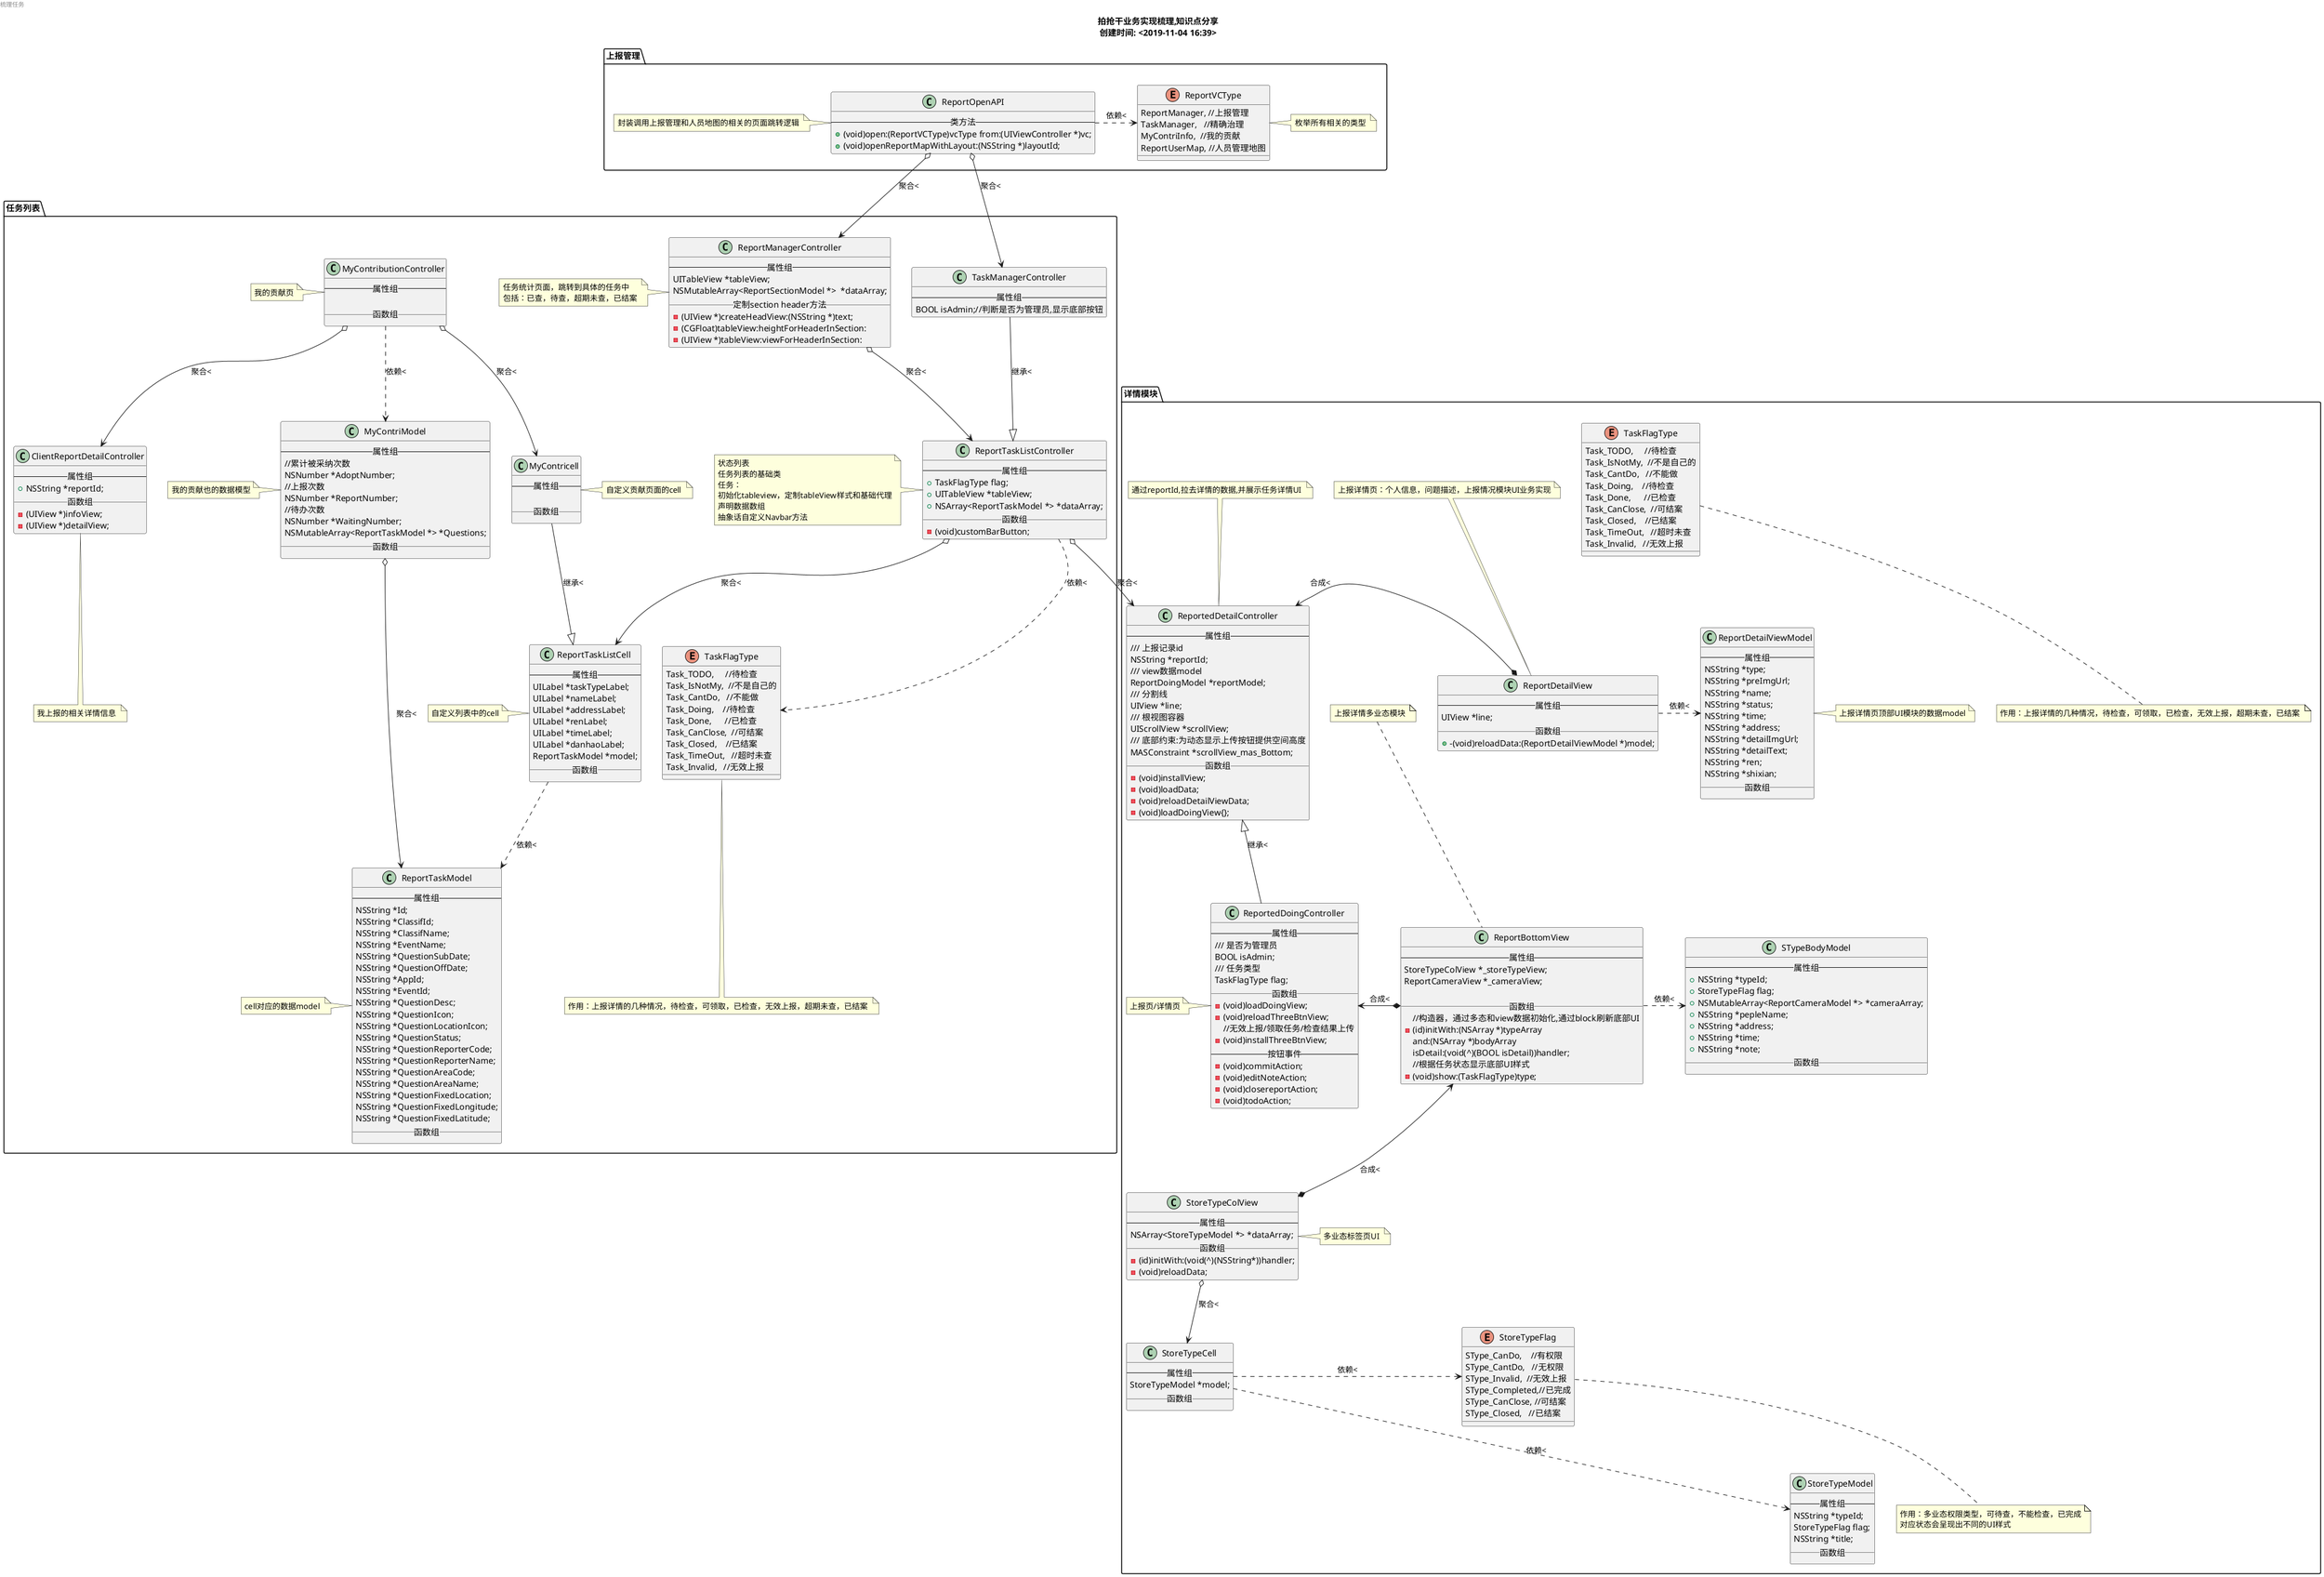 
#+BEGIN_SRC plantuml :file ~/Desktop/test.png
  @startuml
  scale 1
  page 1x1
  title
          拍抢干业务实现梳理,知识点分享
          创建时间: <2019-11-04 16:39>
          endtitle
          left header
                  梳理任务
          endheader
          'package，node，folder，frame，cloud，database'
          folder "上报管理" as reportM{

                  class "ReportOpenAPI" as reportapi {
                          --类方法--
                          +(void)open:(ReportVCType)vcType from:(UIViewController *)vc;
                          +(void)openReportMapWithLayout:(NSString *)layoutId;
                  }
                  enum "ReportVCType" as reporttype {
                          ReportManager, //上报管理
                          TaskManager,   //精确治理
                          MyContriInfo,  //我的贡献
                          ReportUserMap, //人员管理地图
                  }


                  note left of reportapi
                          封装调用上报管理和人员地图的相关的页面跳转逻辑 
                  end note
                  note right of reporttype
                          枚举所有相关的类型 
                  end note

                  reportapi .right.> reporttype:依赖<

          }
          'package，node，folder，frame，cloud，database'
          folder "任务列表" as tasklist{
                  class "ReportManagerController" as reportmag {
                          --属性组 --
                          UITableView *tableView;
                          NSMutableArray<ReportSectionModel *>  *dataArray; 
                          __ 定制section header方法__
                          -(UIView *)createHeadView:(NSString *)text;
                          -(CGFloat)tableView:heightForHeaderInSection:
                          -(UIView *)tableView:viewForHeaderInSection:
                  }
                  class "ReportTaskListController" as baselist {
                          --属性组 --
                          +TaskFlagType flag;
                          +UITableView *tableView;
                          +NSArray<ReportTaskModel *> *dataArray;
                          __ 函数组__
                          -(void)customBarButton;
                  }


                  class "TaskManagerController" as taskmger {
                          --属性组 --
                          BOOL isAdmin;//判断是否为管理员,显示底部按钮
                  }
                  class "MyContributionController" as mycon {
                          --属性组 --

                          __ 函数组__
                  }
                  class "MyContriModel" as myconmodel {
                          --属性组 --
                          //累计被采纳次数
                          NSNumber *AdoptNumber;
                          //上报次数
                          NSNumber *ReportNumber;
                          //待办次数
                          NSNumber *WaitingNumber;
                          NSMutableArray<ReportTaskModel *> *Questions;
                          __ 函数组__
                  }
                  class "ClientReportDetailController" as clientdetail {
                          --属性组 --
                          +NSString *reportId;
                          __ 函数组__
                          -(UIView *)infoView;
                          -(UIView *)detailView;
                  }
                  class "ReportTaskListCell" as basecell {
                          --属性组 --
                          UILabel *taskTypeLabel;
                          UILabel *nameLabel;
                          UILabel *addressLabel;
                          UILabel *renLabel;
                          UILabel *timeLabel;
                          UILabel *danhaoLabel;
                          ReportTaskModel *model;
                          __ 函数组__
                  }
                  class "MyContricell" as myconcell {
                          --属性组 --

                          __ 函数组__
                  }
                  class "ReportTaskModel" as basecellmodel {
                          --属性组 --
                          NSString *Id;
                          NSString *ClassifId;
                          NSString *ClassifName;
                          NSString *EventName;
                          NSString *QuestionSubDate;
                          NSString *QuestionOffDate;
                          NSString *AppId;
                          NSString *EventId;
                          NSString *QuestionDesc;
                          NSString *QuestionIcon;
                          NSString *QuestionLocationIcon;
                          NSString *QuestionStatus;
                          NSString *QuestionReporterCode;
                          NSString *QuestionReporterName;
                          NSString *QuestionAreaCode;
                          NSString *QuestionAreaName;
                          NSString *QuestionFixedLocation;
                          NSString *QuestionFixedLongitude;
                          NSString *QuestionFixedLatitude;
                          __ 函数组__
                  } 
                  enum "TaskFlagType" as tasktype1 {
                          Task_TODO,     //待检查
                          Task_IsNotMy,  //不是自己的
                          Task_CantDo,   //不能做
                          Task_Doing,    //待检查
                          Task_Done,      //已检查
                          Task_CanClose,  //可结案
                          Task_Closed,    //已结案
                          Task_TimeOut,   //超时未查
                          Task_Invalid,   //无效上报
                  }
                  note left of reportmag
                          任务统计页面，跳转到具体的任务中
                          包括：已查，待查，超期未查，已结案 
                  end note

                  note left of baselist
                          状态列表 
                          任务列表的基础类
                          任务：
                          初始化tableview，定制tableView样式和基础代理
                          声明数据数组
                          抽象话自定义Navbar方法
                  end note
                  note bottom of tasktype1
                          作用：上报详情的几种情况，待检查，可领取，已检查，无效上报，超期未查，已结案 
                  end note
                  note left of mycon
                          我的贡献页
                  end note
                  note left of basecell
                          自定义列表中的cell
                  end note
                  note left of basecellmodel
                          cell对应的数据model 
                  end note
                  note right of myconcell
                          自定义贡献页面的cell 
                  end note
                  note bottom of clientdetail
                          我上报的相关详情信息 
                  end note
                  note left of myconmodel
                          我的贡献也的数据模型
                  end note

                  baselist o--> basecell:聚合<
                  mycon o--> myconcell:聚合<
                  basecell ..> basecellmodel:依赖<
                  basecell <|-up- myconcell:继承< 
                  reportapi o--> taskmger:聚合<
                  baselist ..> tasktype1:依赖<
                  baselist <|-up- taskmger:继承<
                  reportmag o--> baselist:聚合<
                  reportapi o--> reportmag:聚合<
                  mycon o--> clientdetail:聚合<
                  mycon ..> myconmodel:依赖<
                  myconmodel o--> basecellmodel:聚合< 
          }

          'package，node，folder，frame，cloud，database'
          folder "详情模块" as detailM{
                  class "ReportedDetailController" as detail {
                          --属性组 --
                          /// 上报记录id
                          NSString *reportId;
                          /// view数据model
                          ReportDoingModel *reportModel;
                          /// 分割线
                          UIView *line;
                          /// 根视图容器
                          UIScrollView *scrollView;
                          /// 底部约束:为动态显示上传按钮提供空间高度
                          MASConstraint *scrollView_mas_Bottom;
                          __ 函数组__
                          -(void)installView;
                          -(void)loadData;
                          -(void)reloadDetailViewData;
                          -(void)loadDoingView{}; 
                  }
                  class "ReportDetailView" as detailview {
                          --属性组 --
                          UIView *line;
                          __ 函数组__
                          +-(void)reloadData:(ReportDetailViewModel *)model;
                  }
                  class "ReportDetailViewModel" as detailmodel {
                          --属性组 --
                          NSString *type;
                          NSString *preImgUrl;
                          NSString *name;
                          NSString *status;
                          NSString *time;
                          NSString *address;
                          NSString *detailImgUrl;
                          NSString *detailText;
                          NSString *ren;
                          NSString *shixian;
                          __ 函数组__
                  }
                  class "ReportedDoingController" as Doing {
                          --属性组 --
                          /// 是否为管理员
                          BOOL isAdmin;
                          /// 任务类型
                          TaskFlagType flag;
                          __ 函数组__
                          -(void)loadDoingView;
                          -(void)reloadThreeBtnView;
                          //无效上报/领取任务/检查结果上传
                          -(void)installThreeBtnView;
                          --按钮事件--
                          -(void)commitAction;
                          -(void)editNoteAction;
                          -(void)closereportAction;
                          -(void)todoAction;
                  }

                  class "ReportBottomView" as bottomview {
                          --属性组 --
                          StoreTypeColView *_storeTypeView;
                          ReportCameraView *_cameraView;

                          __ 函数组__
                          //构造器，通过多态和view数据初始化,通过block刷新底部UI
                          -(id)initWith:(NSArray *)typeArray
                          and:(NSArray *)bodyArray
                          isDetail:(void(^)(BOOL isDetail))handler;
                          //根据任务状态显示底部UI样式
                          -(void)show:(TaskFlagType)type;
                  }
                  class "STypeBodyModel" as bottommodel {
                          --属性组 --
                          +NSString *typeId;
                          +StoreTypeFlag flag;
                          +NSMutableArray<ReportCameraModel *> *cameraArray;
                          +NSString *pepleName;
                          +NSString *address;
                          +NSString *time;
                          +NSString *note;
                          __ 函数组__
                  }
                  class "StoreTypeColView" as typecolview {
                          --属性组 --
                          NSArray<StoreTypeModel *> *dataArray;
                          __ 函数组__
                          -(id)initWith:(void(^)(NSString*))handler;
                          -(void)reloadData;
                  }
                  class "StoreTypeCell" as typecell {
                          --属性组 --
                          StoreTypeModel *model;
                          __ 函数组__
                  }
                  class "StoreTypeModel" as typemodel {
                          --属性组 --
                          NSString *typeId;
                          StoreTypeFlag flag;
                          NSString *title;
                          __ 函数组__
                  }
                  enum "TaskFlagType" as tasktype {
                          Task_TODO,     //待检查
                          Task_IsNotMy,  //不是自己的
                          Task_CantDo,   //不能做
                          Task_Doing,    //待检查
                          Task_Done,      //已检查
                          Task_CanClose,  //可结案
                          Task_Closed,    //已结案
                          Task_TimeOut,   //超时未查
                          Task_Invalid,   //无效上报
                  } 
                  enum "StoreTypeFlag" as storetype {
                          SType_CanDo,    //有权限
                          SType_CantDo,   //无权限
                          SType_Invalid,  //无效上报
                          SType_Completed,//已完成
                          SType_CanClose, //可结案
                          SType_Closed,   //已结案
                  }

                  note top of detail
                          通过reportId,拉去详情的数据,并展示任务详情UI 
                  end note
                  note bottom of tasktype
                          作用：上报详情的几种情况，待检查，可领取，已检查，无效上报，超期未查，已结案 
                  end note

                  note bottom of storetype
                          作用：多业态权限类型，可待查，不能检查，已完成
                          对应状态会呈现出不同的UI样式 
                  end note
                  note left of Doing
                          上报页/详情页
                  end note
                  note top of detailview
                          上报详情页：个人信息，问题描述，上报情况模块UI业务实现
                  end note
                  note right of detailmodel
                          上报详情页顶部UI模块的数据model
                  end note
                  note top of bottomview
                          上报详情多业态模块 
                  end note
                  note right of typecolview
                          多业态标签页UI 
                  end note

                  bottomview *-left-> Doing:合成<
                  bottomview .> bottommodel:依赖<
                  typecolview *-up-> bottomview:合成<
                  typecolview o--> typecell:聚合<
                  typecell ..> typemodel:依赖<
                  detailview *-left-> detail:合成<
                  detailview .right.> detailmodel:依赖<
                  detail <|-- Doing:继承<
                  baselist o--> detail:聚合<
                  typecell .> storetype:依赖<
          }






          @enduml
#+END_SRC

#+RESULTS:
[[file:~/Desktop/test.png]]


